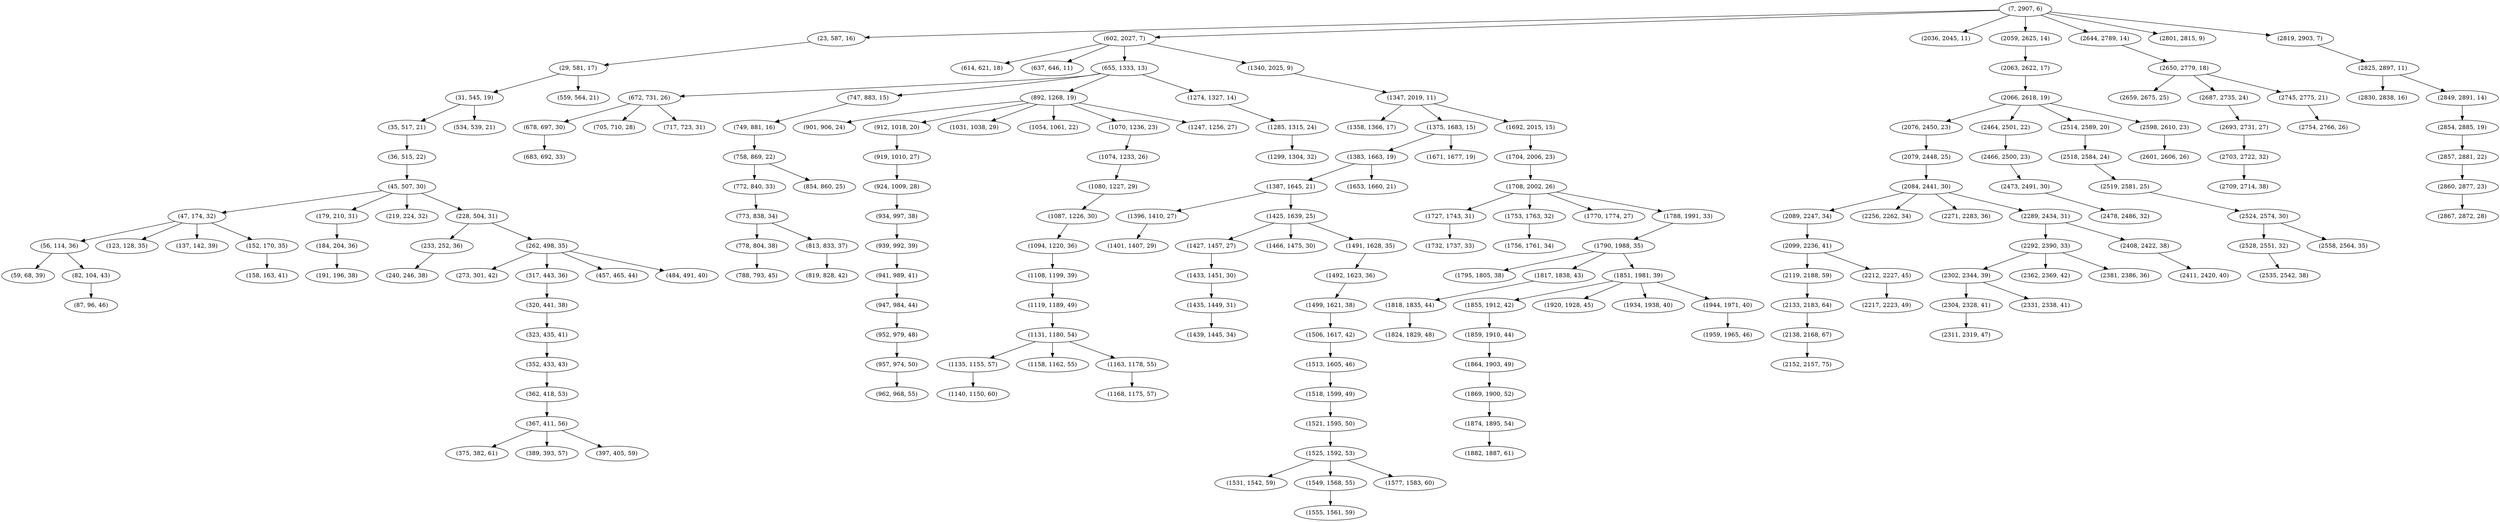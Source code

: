 digraph tree {
    "(7, 2907, 6)";
    "(23, 587, 16)";
    "(29, 581, 17)";
    "(31, 545, 19)";
    "(35, 517, 21)";
    "(36, 515, 22)";
    "(45, 507, 30)";
    "(47, 174, 32)";
    "(56, 114, 36)";
    "(59, 68, 39)";
    "(82, 104, 43)";
    "(87, 96, 46)";
    "(123, 128, 35)";
    "(137, 142, 39)";
    "(152, 170, 35)";
    "(158, 163, 41)";
    "(179, 210, 31)";
    "(184, 204, 36)";
    "(191, 196, 38)";
    "(219, 224, 32)";
    "(228, 504, 31)";
    "(233, 252, 36)";
    "(240, 246, 38)";
    "(262, 498, 35)";
    "(273, 301, 42)";
    "(317, 443, 36)";
    "(320, 441, 38)";
    "(323, 435, 41)";
    "(352, 433, 43)";
    "(362, 418, 53)";
    "(367, 411, 56)";
    "(375, 382, 61)";
    "(389, 393, 57)";
    "(397, 405, 59)";
    "(457, 465, 44)";
    "(484, 491, 40)";
    "(534, 539, 21)";
    "(559, 564, 21)";
    "(602, 2027, 7)";
    "(614, 621, 18)";
    "(637, 646, 11)";
    "(655, 1333, 13)";
    "(672, 731, 26)";
    "(678, 697, 30)";
    "(683, 692, 33)";
    "(705, 710, 28)";
    "(717, 723, 31)";
    "(747, 883, 15)";
    "(749, 881, 16)";
    "(758, 869, 22)";
    "(772, 840, 33)";
    "(773, 838, 34)";
    "(778, 804, 38)";
    "(788, 793, 45)";
    "(813, 833, 37)";
    "(819, 828, 42)";
    "(854, 860, 25)";
    "(892, 1268, 19)";
    "(901, 906, 24)";
    "(912, 1018, 20)";
    "(919, 1010, 27)";
    "(924, 1009, 28)";
    "(934, 997, 38)";
    "(939, 992, 39)";
    "(941, 989, 41)";
    "(947, 984, 44)";
    "(952, 979, 48)";
    "(957, 974, 50)";
    "(962, 968, 55)";
    "(1031, 1038, 29)";
    "(1054, 1061, 22)";
    "(1070, 1236, 23)";
    "(1074, 1233, 26)";
    "(1080, 1227, 29)";
    "(1087, 1226, 30)";
    "(1094, 1220, 36)";
    "(1108, 1199, 39)";
    "(1119, 1189, 49)";
    "(1131, 1180, 54)";
    "(1135, 1155, 57)";
    "(1140, 1150, 60)";
    "(1158, 1162, 55)";
    "(1163, 1178, 55)";
    "(1168, 1175, 57)";
    "(1247, 1256, 27)";
    "(1274, 1327, 14)";
    "(1285, 1315, 24)";
    "(1299, 1304, 32)";
    "(1340, 2025, 9)";
    "(1347, 2019, 11)";
    "(1358, 1366, 17)";
    "(1375, 1683, 15)";
    "(1383, 1663, 19)";
    "(1387, 1645, 21)";
    "(1396, 1410, 27)";
    "(1401, 1407, 29)";
    "(1425, 1639, 25)";
    "(1427, 1457, 27)";
    "(1433, 1451, 30)";
    "(1435, 1449, 31)";
    "(1439, 1445, 34)";
    "(1466, 1475, 30)";
    "(1491, 1628, 35)";
    "(1492, 1623, 36)";
    "(1499, 1621, 38)";
    "(1506, 1617, 42)";
    "(1513, 1605, 46)";
    "(1518, 1599, 49)";
    "(1521, 1595, 50)";
    "(1525, 1592, 53)";
    "(1531, 1542, 59)";
    "(1549, 1568, 55)";
    "(1555, 1561, 59)";
    "(1577, 1583, 60)";
    "(1653, 1660, 21)";
    "(1671, 1677, 19)";
    "(1692, 2015, 15)";
    "(1704, 2006, 23)";
    "(1708, 2002, 26)";
    "(1727, 1743, 31)";
    "(1732, 1737, 33)";
    "(1753, 1763, 32)";
    "(1756, 1761, 34)";
    "(1770, 1774, 27)";
    "(1788, 1991, 33)";
    "(1790, 1988, 35)";
    "(1795, 1805, 38)";
    "(1817, 1838, 43)";
    "(1818, 1835, 44)";
    "(1824, 1829, 48)";
    "(1851, 1981, 39)";
    "(1855, 1912, 42)";
    "(1859, 1910, 44)";
    "(1864, 1903, 49)";
    "(1869, 1900, 52)";
    "(1874, 1895, 54)";
    "(1882, 1887, 61)";
    "(1920, 1928, 45)";
    "(1934, 1938, 40)";
    "(1944, 1971, 40)";
    "(1959, 1965, 46)";
    "(2036, 2045, 11)";
    "(2059, 2625, 14)";
    "(2063, 2622, 17)";
    "(2066, 2618, 19)";
    "(2076, 2450, 23)";
    "(2079, 2448, 25)";
    "(2084, 2441, 30)";
    "(2089, 2247, 34)";
    "(2099, 2236, 41)";
    "(2119, 2188, 59)";
    "(2133, 2183, 64)";
    "(2138, 2168, 67)";
    "(2152, 2157, 75)";
    "(2212, 2227, 45)";
    "(2217, 2223, 49)";
    "(2256, 2262, 34)";
    "(2271, 2283, 36)";
    "(2289, 2434, 31)";
    "(2292, 2390, 33)";
    "(2302, 2344, 39)";
    "(2304, 2328, 41)";
    "(2311, 2319, 47)";
    "(2331, 2338, 41)";
    "(2362, 2369, 42)";
    "(2381, 2386, 36)";
    "(2408, 2422, 38)";
    "(2411, 2420, 40)";
    "(2464, 2501, 22)";
    "(2466, 2500, 23)";
    "(2473, 2491, 30)";
    "(2478, 2486, 32)";
    "(2514, 2589, 20)";
    "(2518, 2584, 24)";
    "(2519, 2581, 25)";
    "(2524, 2574, 30)";
    "(2528, 2551, 32)";
    "(2535, 2542, 38)";
    "(2558, 2564, 35)";
    "(2598, 2610, 23)";
    "(2601, 2606, 26)";
    "(2644, 2789, 14)";
    "(2650, 2779, 18)";
    "(2659, 2675, 25)";
    "(2687, 2735, 24)";
    "(2693, 2731, 27)";
    "(2703, 2722, 32)";
    "(2709, 2714, 38)";
    "(2745, 2775, 21)";
    "(2754, 2766, 26)";
    "(2801, 2815, 9)";
    "(2819, 2903, 7)";
    "(2825, 2897, 11)";
    "(2830, 2838, 16)";
    "(2849, 2891, 14)";
    "(2854, 2885, 19)";
    "(2857, 2881, 22)";
    "(2860, 2877, 23)";
    "(2867, 2872, 28)";
    "(7, 2907, 6)" -> "(23, 587, 16)";
    "(7, 2907, 6)" -> "(602, 2027, 7)";
    "(7, 2907, 6)" -> "(2036, 2045, 11)";
    "(7, 2907, 6)" -> "(2059, 2625, 14)";
    "(7, 2907, 6)" -> "(2644, 2789, 14)";
    "(7, 2907, 6)" -> "(2801, 2815, 9)";
    "(7, 2907, 6)" -> "(2819, 2903, 7)";
    "(23, 587, 16)" -> "(29, 581, 17)";
    "(29, 581, 17)" -> "(31, 545, 19)";
    "(29, 581, 17)" -> "(559, 564, 21)";
    "(31, 545, 19)" -> "(35, 517, 21)";
    "(31, 545, 19)" -> "(534, 539, 21)";
    "(35, 517, 21)" -> "(36, 515, 22)";
    "(36, 515, 22)" -> "(45, 507, 30)";
    "(45, 507, 30)" -> "(47, 174, 32)";
    "(45, 507, 30)" -> "(179, 210, 31)";
    "(45, 507, 30)" -> "(219, 224, 32)";
    "(45, 507, 30)" -> "(228, 504, 31)";
    "(47, 174, 32)" -> "(56, 114, 36)";
    "(47, 174, 32)" -> "(123, 128, 35)";
    "(47, 174, 32)" -> "(137, 142, 39)";
    "(47, 174, 32)" -> "(152, 170, 35)";
    "(56, 114, 36)" -> "(59, 68, 39)";
    "(56, 114, 36)" -> "(82, 104, 43)";
    "(82, 104, 43)" -> "(87, 96, 46)";
    "(152, 170, 35)" -> "(158, 163, 41)";
    "(179, 210, 31)" -> "(184, 204, 36)";
    "(184, 204, 36)" -> "(191, 196, 38)";
    "(228, 504, 31)" -> "(233, 252, 36)";
    "(228, 504, 31)" -> "(262, 498, 35)";
    "(233, 252, 36)" -> "(240, 246, 38)";
    "(262, 498, 35)" -> "(273, 301, 42)";
    "(262, 498, 35)" -> "(317, 443, 36)";
    "(262, 498, 35)" -> "(457, 465, 44)";
    "(262, 498, 35)" -> "(484, 491, 40)";
    "(317, 443, 36)" -> "(320, 441, 38)";
    "(320, 441, 38)" -> "(323, 435, 41)";
    "(323, 435, 41)" -> "(352, 433, 43)";
    "(352, 433, 43)" -> "(362, 418, 53)";
    "(362, 418, 53)" -> "(367, 411, 56)";
    "(367, 411, 56)" -> "(375, 382, 61)";
    "(367, 411, 56)" -> "(389, 393, 57)";
    "(367, 411, 56)" -> "(397, 405, 59)";
    "(602, 2027, 7)" -> "(614, 621, 18)";
    "(602, 2027, 7)" -> "(637, 646, 11)";
    "(602, 2027, 7)" -> "(655, 1333, 13)";
    "(602, 2027, 7)" -> "(1340, 2025, 9)";
    "(655, 1333, 13)" -> "(672, 731, 26)";
    "(655, 1333, 13)" -> "(747, 883, 15)";
    "(655, 1333, 13)" -> "(892, 1268, 19)";
    "(655, 1333, 13)" -> "(1274, 1327, 14)";
    "(672, 731, 26)" -> "(678, 697, 30)";
    "(672, 731, 26)" -> "(705, 710, 28)";
    "(672, 731, 26)" -> "(717, 723, 31)";
    "(678, 697, 30)" -> "(683, 692, 33)";
    "(747, 883, 15)" -> "(749, 881, 16)";
    "(749, 881, 16)" -> "(758, 869, 22)";
    "(758, 869, 22)" -> "(772, 840, 33)";
    "(758, 869, 22)" -> "(854, 860, 25)";
    "(772, 840, 33)" -> "(773, 838, 34)";
    "(773, 838, 34)" -> "(778, 804, 38)";
    "(773, 838, 34)" -> "(813, 833, 37)";
    "(778, 804, 38)" -> "(788, 793, 45)";
    "(813, 833, 37)" -> "(819, 828, 42)";
    "(892, 1268, 19)" -> "(901, 906, 24)";
    "(892, 1268, 19)" -> "(912, 1018, 20)";
    "(892, 1268, 19)" -> "(1031, 1038, 29)";
    "(892, 1268, 19)" -> "(1054, 1061, 22)";
    "(892, 1268, 19)" -> "(1070, 1236, 23)";
    "(892, 1268, 19)" -> "(1247, 1256, 27)";
    "(912, 1018, 20)" -> "(919, 1010, 27)";
    "(919, 1010, 27)" -> "(924, 1009, 28)";
    "(924, 1009, 28)" -> "(934, 997, 38)";
    "(934, 997, 38)" -> "(939, 992, 39)";
    "(939, 992, 39)" -> "(941, 989, 41)";
    "(941, 989, 41)" -> "(947, 984, 44)";
    "(947, 984, 44)" -> "(952, 979, 48)";
    "(952, 979, 48)" -> "(957, 974, 50)";
    "(957, 974, 50)" -> "(962, 968, 55)";
    "(1070, 1236, 23)" -> "(1074, 1233, 26)";
    "(1074, 1233, 26)" -> "(1080, 1227, 29)";
    "(1080, 1227, 29)" -> "(1087, 1226, 30)";
    "(1087, 1226, 30)" -> "(1094, 1220, 36)";
    "(1094, 1220, 36)" -> "(1108, 1199, 39)";
    "(1108, 1199, 39)" -> "(1119, 1189, 49)";
    "(1119, 1189, 49)" -> "(1131, 1180, 54)";
    "(1131, 1180, 54)" -> "(1135, 1155, 57)";
    "(1131, 1180, 54)" -> "(1158, 1162, 55)";
    "(1131, 1180, 54)" -> "(1163, 1178, 55)";
    "(1135, 1155, 57)" -> "(1140, 1150, 60)";
    "(1163, 1178, 55)" -> "(1168, 1175, 57)";
    "(1274, 1327, 14)" -> "(1285, 1315, 24)";
    "(1285, 1315, 24)" -> "(1299, 1304, 32)";
    "(1340, 2025, 9)" -> "(1347, 2019, 11)";
    "(1347, 2019, 11)" -> "(1358, 1366, 17)";
    "(1347, 2019, 11)" -> "(1375, 1683, 15)";
    "(1347, 2019, 11)" -> "(1692, 2015, 15)";
    "(1375, 1683, 15)" -> "(1383, 1663, 19)";
    "(1375, 1683, 15)" -> "(1671, 1677, 19)";
    "(1383, 1663, 19)" -> "(1387, 1645, 21)";
    "(1383, 1663, 19)" -> "(1653, 1660, 21)";
    "(1387, 1645, 21)" -> "(1396, 1410, 27)";
    "(1387, 1645, 21)" -> "(1425, 1639, 25)";
    "(1396, 1410, 27)" -> "(1401, 1407, 29)";
    "(1425, 1639, 25)" -> "(1427, 1457, 27)";
    "(1425, 1639, 25)" -> "(1466, 1475, 30)";
    "(1425, 1639, 25)" -> "(1491, 1628, 35)";
    "(1427, 1457, 27)" -> "(1433, 1451, 30)";
    "(1433, 1451, 30)" -> "(1435, 1449, 31)";
    "(1435, 1449, 31)" -> "(1439, 1445, 34)";
    "(1491, 1628, 35)" -> "(1492, 1623, 36)";
    "(1492, 1623, 36)" -> "(1499, 1621, 38)";
    "(1499, 1621, 38)" -> "(1506, 1617, 42)";
    "(1506, 1617, 42)" -> "(1513, 1605, 46)";
    "(1513, 1605, 46)" -> "(1518, 1599, 49)";
    "(1518, 1599, 49)" -> "(1521, 1595, 50)";
    "(1521, 1595, 50)" -> "(1525, 1592, 53)";
    "(1525, 1592, 53)" -> "(1531, 1542, 59)";
    "(1525, 1592, 53)" -> "(1549, 1568, 55)";
    "(1525, 1592, 53)" -> "(1577, 1583, 60)";
    "(1549, 1568, 55)" -> "(1555, 1561, 59)";
    "(1692, 2015, 15)" -> "(1704, 2006, 23)";
    "(1704, 2006, 23)" -> "(1708, 2002, 26)";
    "(1708, 2002, 26)" -> "(1727, 1743, 31)";
    "(1708, 2002, 26)" -> "(1753, 1763, 32)";
    "(1708, 2002, 26)" -> "(1770, 1774, 27)";
    "(1708, 2002, 26)" -> "(1788, 1991, 33)";
    "(1727, 1743, 31)" -> "(1732, 1737, 33)";
    "(1753, 1763, 32)" -> "(1756, 1761, 34)";
    "(1788, 1991, 33)" -> "(1790, 1988, 35)";
    "(1790, 1988, 35)" -> "(1795, 1805, 38)";
    "(1790, 1988, 35)" -> "(1817, 1838, 43)";
    "(1790, 1988, 35)" -> "(1851, 1981, 39)";
    "(1817, 1838, 43)" -> "(1818, 1835, 44)";
    "(1818, 1835, 44)" -> "(1824, 1829, 48)";
    "(1851, 1981, 39)" -> "(1855, 1912, 42)";
    "(1851, 1981, 39)" -> "(1920, 1928, 45)";
    "(1851, 1981, 39)" -> "(1934, 1938, 40)";
    "(1851, 1981, 39)" -> "(1944, 1971, 40)";
    "(1855, 1912, 42)" -> "(1859, 1910, 44)";
    "(1859, 1910, 44)" -> "(1864, 1903, 49)";
    "(1864, 1903, 49)" -> "(1869, 1900, 52)";
    "(1869, 1900, 52)" -> "(1874, 1895, 54)";
    "(1874, 1895, 54)" -> "(1882, 1887, 61)";
    "(1944, 1971, 40)" -> "(1959, 1965, 46)";
    "(2059, 2625, 14)" -> "(2063, 2622, 17)";
    "(2063, 2622, 17)" -> "(2066, 2618, 19)";
    "(2066, 2618, 19)" -> "(2076, 2450, 23)";
    "(2066, 2618, 19)" -> "(2464, 2501, 22)";
    "(2066, 2618, 19)" -> "(2514, 2589, 20)";
    "(2066, 2618, 19)" -> "(2598, 2610, 23)";
    "(2076, 2450, 23)" -> "(2079, 2448, 25)";
    "(2079, 2448, 25)" -> "(2084, 2441, 30)";
    "(2084, 2441, 30)" -> "(2089, 2247, 34)";
    "(2084, 2441, 30)" -> "(2256, 2262, 34)";
    "(2084, 2441, 30)" -> "(2271, 2283, 36)";
    "(2084, 2441, 30)" -> "(2289, 2434, 31)";
    "(2089, 2247, 34)" -> "(2099, 2236, 41)";
    "(2099, 2236, 41)" -> "(2119, 2188, 59)";
    "(2099, 2236, 41)" -> "(2212, 2227, 45)";
    "(2119, 2188, 59)" -> "(2133, 2183, 64)";
    "(2133, 2183, 64)" -> "(2138, 2168, 67)";
    "(2138, 2168, 67)" -> "(2152, 2157, 75)";
    "(2212, 2227, 45)" -> "(2217, 2223, 49)";
    "(2289, 2434, 31)" -> "(2292, 2390, 33)";
    "(2289, 2434, 31)" -> "(2408, 2422, 38)";
    "(2292, 2390, 33)" -> "(2302, 2344, 39)";
    "(2292, 2390, 33)" -> "(2362, 2369, 42)";
    "(2292, 2390, 33)" -> "(2381, 2386, 36)";
    "(2302, 2344, 39)" -> "(2304, 2328, 41)";
    "(2302, 2344, 39)" -> "(2331, 2338, 41)";
    "(2304, 2328, 41)" -> "(2311, 2319, 47)";
    "(2408, 2422, 38)" -> "(2411, 2420, 40)";
    "(2464, 2501, 22)" -> "(2466, 2500, 23)";
    "(2466, 2500, 23)" -> "(2473, 2491, 30)";
    "(2473, 2491, 30)" -> "(2478, 2486, 32)";
    "(2514, 2589, 20)" -> "(2518, 2584, 24)";
    "(2518, 2584, 24)" -> "(2519, 2581, 25)";
    "(2519, 2581, 25)" -> "(2524, 2574, 30)";
    "(2524, 2574, 30)" -> "(2528, 2551, 32)";
    "(2524, 2574, 30)" -> "(2558, 2564, 35)";
    "(2528, 2551, 32)" -> "(2535, 2542, 38)";
    "(2598, 2610, 23)" -> "(2601, 2606, 26)";
    "(2644, 2789, 14)" -> "(2650, 2779, 18)";
    "(2650, 2779, 18)" -> "(2659, 2675, 25)";
    "(2650, 2779, 18)" -> "(2687, 2735, 24)";
    "(2650, 2779, 18)" -> "(2745, 2775, 21)";
    "(2687, 2735, 24)" -> "(2693, 2731, 27)";
    "(2693, 2731, 27)" -> "(2703, 2722, 32)";
    "(2703, 2722, 32)" -> "(2709, 2714, 38)";
    "(2745, 2775, 21)" -> "(2754, 2766, 26)";
    "(2819, 2903, 7)" -> "(2825, 2897, 11)";
    "(2825, 2897, 11)" -> "(2830, 2838, 16)";
    "(2825, 2897, 11)" -> "(2849, 2891, 14)";
    "(2849, 2891, 14)" -> "(2854, 2885, 19)";
    "(2854, 2885, 19)" -> "(2857, 2881, 22)";
    "(2857, 2881, 22)" -> "(2860, 2877, 23)";
    "(2860, 2877, 23)" -> "(2867, 2872, 28)";
}
